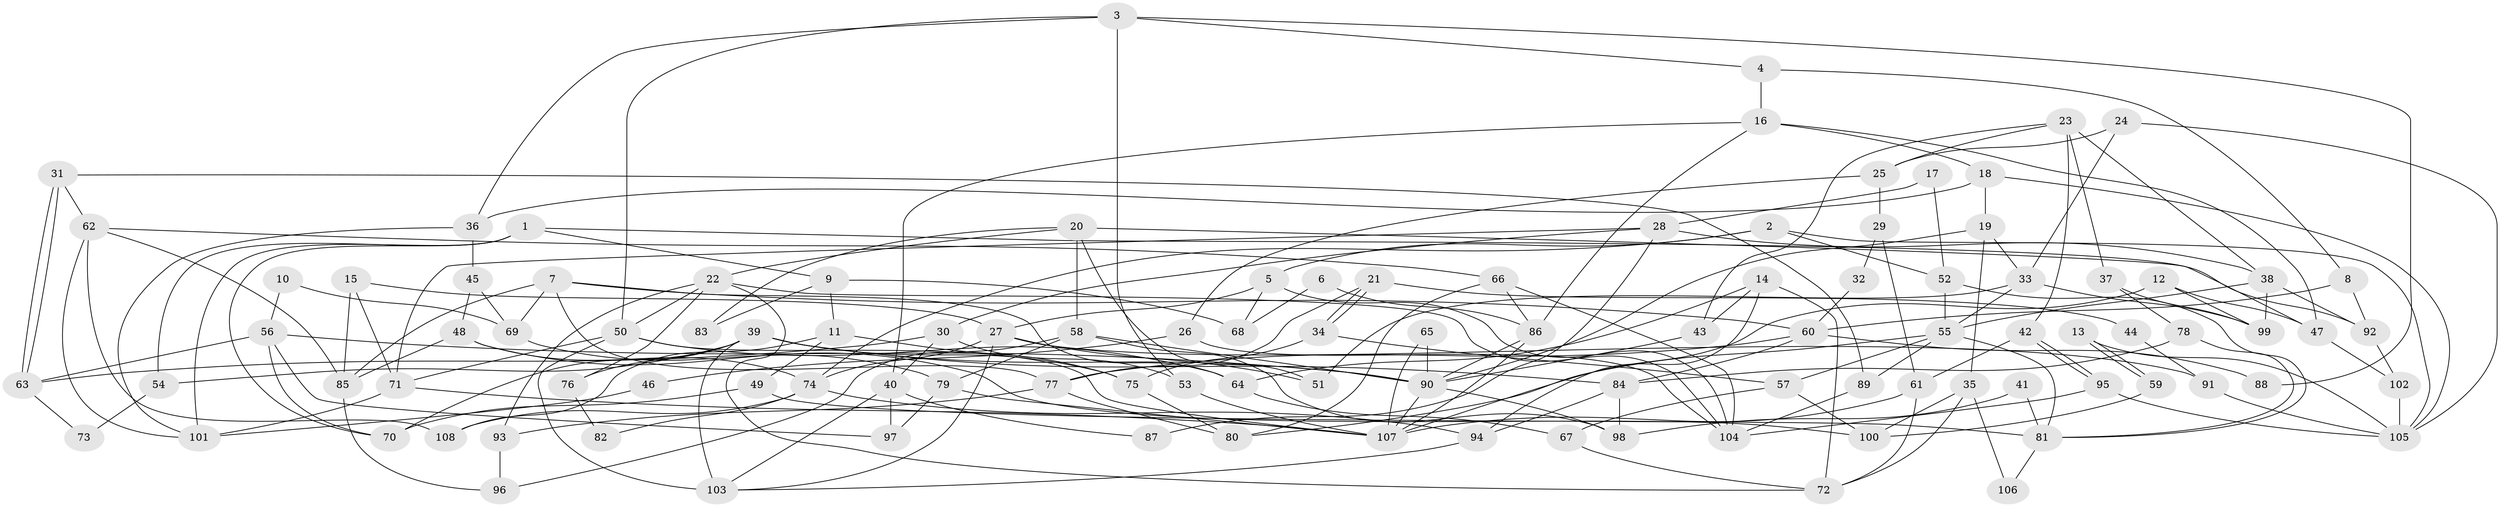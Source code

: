 // coarse degree distribution, {8: 0.09375, 10: 0.15625, 15: 0.03125, 5: 0.125, 4: 0.03125, 2: 0.125, 6: 0.09375, 3: 0.1875, 9: 0.03125, 14: 0.03125, 13: 0.03125, 12: 0.03125, 7: 0.03125}
// Generated by graph-tools (version 1.1) at 2025/18/03/04/25 18:18:44]
// undirected, 108 vertices, 216 edges
graph export_dot {
graph [start="1"]
  node [color=gray90,style=filled];
  1;
  2;
  3;
  4;
  5;
  6;
  7;
  8;
  9;
  10;
  11;
  12;
  13;
  14;
  15;
  16;
  17;
  18;
  19;
  20;
  21;
  22;
  23;
  24;
  25;
  26;
  27;
  28;
  29;
  30;
  31;
  32;
  33;
  34;
  35;
  36;
  37;
  38;
  39;
  40;
  41;
  42;
  43;
  44;
  45;
  46;
  47;
  48;
  49;
  50;
  51;
  52;
  53;
  54;
  55;
  56;
  57;
  58;
  59;
  60;
  61;
  62;
  63;
  64;
  65;
  66;
  67;
  68;
  69;
  70;
  71;
  72;
  73;
  74;
  75;
  76;
  77;
  78;
  79;
  80;
  81;
  82;
  83;
  84;
  85;
  86;
  87;
  88;
  89;
  90;
  91;
  92;
  93;
  94;
  95;
  96;
  97;
  98;
  99;
  100;
  101;
  102;
  103;
  104;
  105;
  106;
  107;
  108;
  1 -- 70;
  1 -- 101;
  1 -- 9;
  1 -- 54;
  1 -- 92;
  2 -- 5;
  2 -- 74;
  2 -- 52;
  2 -- 105;
  3 -- 53;
  3 -- 36;
  3 -- 4;
  3 -- 50;
  3 -- 88;
  4 -- 8;
  4 -- 16;
  5 -- 104;
  5 -- 27;
  5 -- 68;
  6 -- 86;
  6 -- 68;
  7 -- 69;
  7 -- 77;
  7 -- 60;
  7 -- 64;
  7 -- 85;
  8 -- 60;
  8 -- 92;
  9 -- 11;
  9 -- 68;
  9 -- 83;
  10 -- 56;
  10 -- 69;
  11 -- 75;
  11 -- 108;
  11 -- 49;
  12 -- 107;
  12 -- 47;
  12 -- 99;
  13 -- 105;
  13 -- 59;
  13 -- 59;
  14 -- 64;
  14 -- 72;
  14 -- 43;
  14 -- 94;
  15 -- 71;
  15 -- 85;
  15 -- 27;
  16 -- 86;
  16 -- 18;
  16 -- 40;
  16 -- 47;
  17 -- 28;
  17 -- 52;
  18 -- 105;
  18 -- 19;
  18 -- 36;
  19 -- 33;
  19 -- 35;
  19 -- 90;
  20 -- 47;
  20 -- 51;
  20 -- 22;
  20 -- 58;
  20 -- 83;
  21 -- 34;
  21 -- 34;
  21 -- 77;
  21 -- 44;
  22 -- 50;
  22 -- 72;
  22 -- 76;
  22 -- 93;
  22 -- 104;
  23 -- 37;
  23 -- 43;
  23 -- 25;
  23 -- 38;
  23 -- 42;
  24 -- 33;
  24 -- 105;
  24 -- 25;
  25 -- 26;
  25 -- 29;
  26 -- 104;
  26 -- 46;
  27 -- 74;
  27 -- 51;
  27 -- 91;
  27 -- 103;
  28 -- 30;
  28 -- 71;
  28 -- 38;
  28 -- 87;
  29 -- 61;
  29 -- 32;
  30 -- 63;
  30 -- 40;
  30 -- 53;
  31 -- 63;
  31 -- 63;
  31 -- 89;
  31 -- 62;
  32 -- 60;
  33 -- 55;
  33 -- 99;
  33 -- 51;
  34 -- 57;
  34 -- 75;
  35 -- 72;
  35 -- 100;
  35 -- 106;
  36 -- 101;
  36 -- 45;
  37 -- 78;
  37 -- 99;
  38 -- 55;
  38 -- 92;
  38 -- 99;
  39 -- 90;
  39 -- 103;
  39 -- 54;
  39 -- 70;
  39 -- 75;
  39 -- 76;
  39 -- 84;
  40 -- 97;
  40 -- 87;
  40 -- 103;
  41 -- 81;
  41 -- 98;
  42 -- 95;
  42 -- 95;
  42 -- 61;
  43 -- 90;
  44 -- 91;
  45 -- 48;
  45 -- 69;
  46 -- 101;
  47 -- 102;
  48 -- 85;
  48 -- 100;
  48 -- 74;
  49 -- 81;
  49 -- 70;
  50 -- 103;
  50 -- 64;
  50 -- 71;
  50 -- 107;
  52 -- 55;
  52 -- 81;
  53 -- 107;
  54 -- 73;
  55 -- 80;
  55 -- 57;
  55 -- 81;
  55 -- 89;
  56 -- 90;
  56 -- 70;
  56 -- 63;
  56 -- 97;
  57 -- 67;
  57 -- 100;
  58 -- 90;
  58 -- 79;
  58 -- 96;
  58 -- 98;
  59 -- 100;
  60 -- 84;
  60 -- 77;
  60 -- 88;
  61 -- 107;
  61 -- 72;
  62 -- 66;
  62 -- 85;
  62 -- 101;
  62 -- 108;
  63 -- 73;
  64 -- 67;
  65 -- 90;
  65 -- 107;
  66 -- 86;
  66 -- 80;
  66 -- 104;
  67 -- 72;
  69 -- 79;
  71 -- 107;
  71 -- 101;
  74 -- 94;
  74 -- 82;
  74 -- 108;
  75 -- 80;
  76 -- 82;
  77 -- 93;
  77 -- 80;
  78 -- 84;
  78 -- 81;
  79 -- 107;
  79 -- 97;
  81 -- 106;
  84 -- 94;
  84 -- 98;
  85 -- 96;
  86 -- 107;
  86 -- 90;
  89 -- 104;
  90 -- 98;
  90 -- 107;
  91 -- 105;
  92 -- 102;
  93 -- 96;
  94 -- 103;
  95 -- 104;
  95 -- 105;
  102 -- 105;
}
